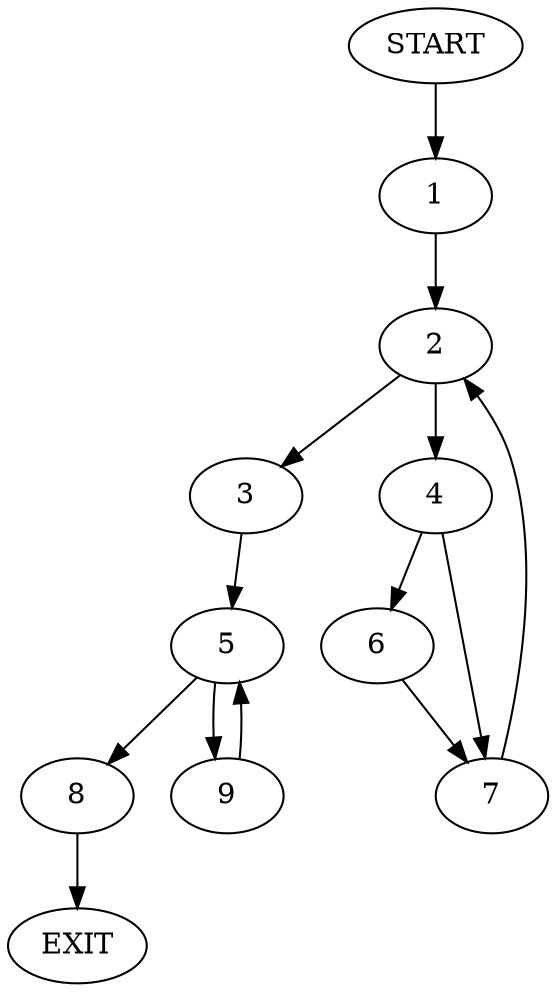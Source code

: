 digraph {
0 [label="START"]
10 [label="EXIT"]
0 -> 1
1 -> 2
2 -> 3
2 -> 4
3 -> 5
4 -> 6
4 -> 7
6 -> 7
7 -> 2
5 -> 8
5 -> 9
8 -> 10
9 -> 5
}
